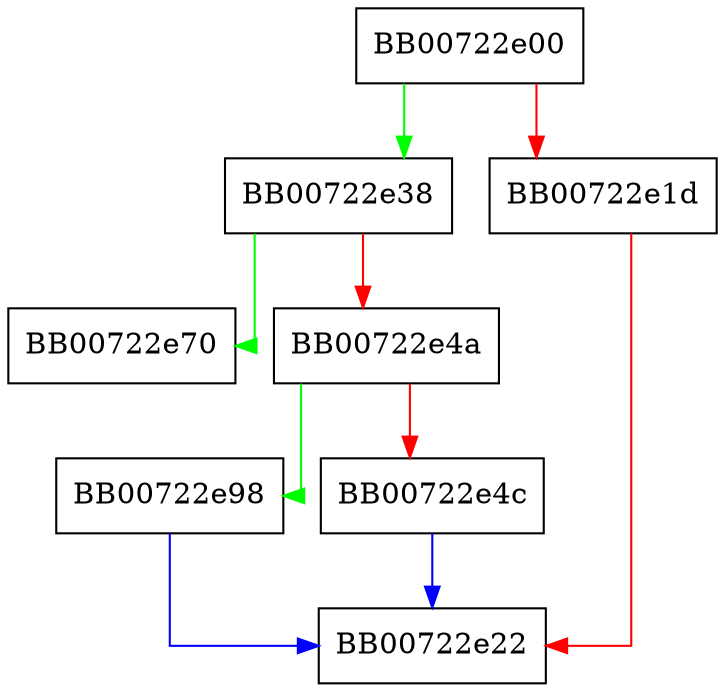 digraph BN_sub {
  node [shape="box"];
  graph [splines=ortho];
  BB00722e00 -> BB00722e38 [color="green"];
  BB00722e00 -> BB00722e1d [color="red"];
  BB00722e1d -> BB00722e22 [color="red"];
  BB00722e38 -> BB00722e70 [color="green"];
  BB00722e38 -> BB00722e4a [color="red"];
  BB00722e4a -> BB00722e98 [color="green"];
  BB00722e4a -> BB00722e4c [color="red"];
  BB00722e4c -> BB00722e22 [color="blue"];
  BB00722e98 -> BB00722e22 [color="blue"];
}